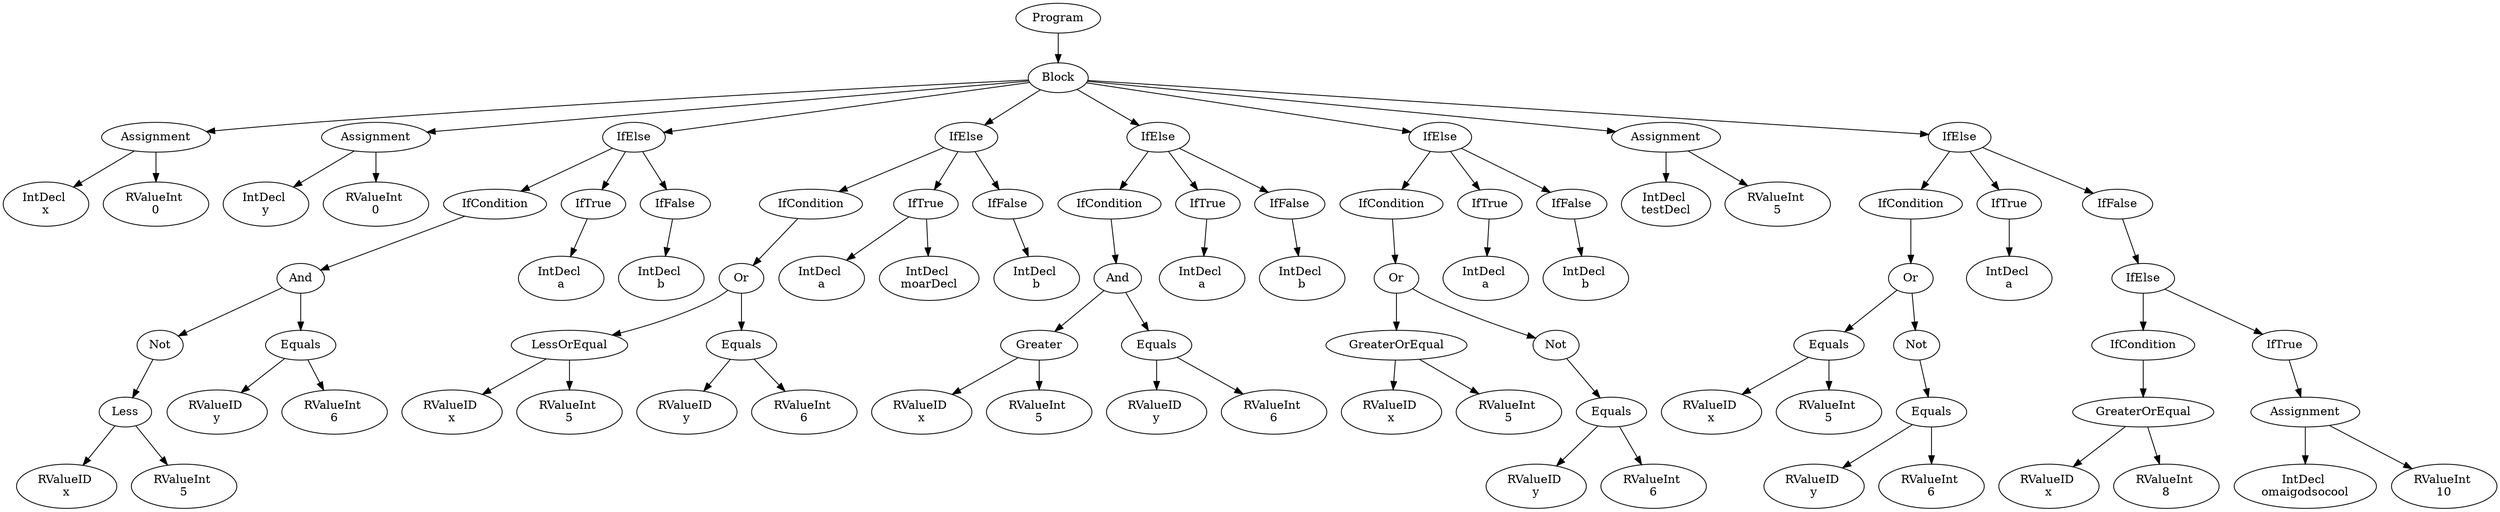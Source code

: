 digraph AST {
0 [label="Program"];
1 [label="Block"];
2 [label="Assignment"];
3 [label="IntDecl \nx"];
4 [label="RValueInt \n0"];
2 -> 3;
2 -> 4;
5 [label="Assignment"];
6 [label="IntDecl \ny"];
7 [label="RValueInt \n0"];
5 -> 6;
5 -> 7;
8 [label="IfElse"];
9 [label="IfCondition"];
10 [label="And"];
11 [label="Not"];
12 [label="Less"];
13 [label="RValueID \nx"];
14 [label="RValueInt \n5"];
12 -> 13;
12 -> 14;
11 -> 12;
15 [label="Equals"];
16 [label="RValueID \ny"];
17 [label="RValueInt \n6"];
15 -> 16;
15 -> 17;
10 -> 11;
10 -> 15;
9 -> 10;
18 [label="IfTrue"];
19 [label="IntDecl \na"];
18 -> 19;
20 [label="IfFalse"];
21 [label="IntDecl \nb"];
20 -> 21;
8 -> 9;
8 -> 18;
8 -> 20;
22 [label="IfElse"];
23 [label="IfCondition"];
24 [label="Or"];
25 [label="LessOrEqual"];
26 [label="RValueID \nx"];
27 [label="RValueInt \n5"];
25 -> 26;
25 -> 27;
28 [label="Equals"];
29 [label="RValueID \ny"];
30 [label="RValueInt \n6"];
28 -> 29;
28 -> 30;
24 -> 25;
24 -> 28;
23 -> 24;
31 [label="IfTrue"];
32 [label="IntDecl \na"];
33 [label="IntDecl \nmoarDecl"];
31 -> 32;
31 -> 33;
34 [label="IfFalse"];
35 [label="IntDecl \nb"];
34 -> 35;
22 -> 23;
22 -> 31;
22 -> 34;
36 [label="IfElse"];
37 [label="IfCondition"];
38 [label="And"];
39 [label="Greater"];
40 [label="RValueID \nx"];
41 [label="RValueInt \n5"];
39 -> 40;
39 -> 41;
42 [label="Equals"];
43 [label="RValueID \ny"];
44 [label="RValueInt \n6"];
42 -> 43;
42 -> 44;
38 -> 39;
38 -> 42;
37 -> 38;
45 [label="IfTrue"];
46 [label="IntDecl \na"];
45 -> 46;
47 [label="IfFalse"];
48 [label="IntDecl \nb"];
47 -> 48;
36 -> 37;
36 -> 45;
36 -> 47;
49 [label="IfElse"];
50 [label="IfCondition"];
51 [label="Or"];
52 [label="GreaterOrEqual"];
53 [label="RValueID \nx"];
54 [label="RValueInt \n5"];
52 -> 53;
52 -> 54;
55 [label="Not"];
56 [label="Equals"];
57 [label="RValueID \ny"];
58 [label="RValueInt \n6"];
56 -> 57;
56 -> 58;
55 -> 56;
51 -> 52;
51 -> 55;
50 -> 51;
59 [label="IfTrue"];
60 [label="IntDecl \na"];
59 -> 60;
61 [label="IfFalse"];
62 [label="IntDecl \nb"];
61 -> 62;
49 -> 50;
49 -> 59;
49 -> 61;
63 [label="Assignment"];
64 [label="IntDecl \ntestDecl"];
65 [label="RValueInt \n5"];
63 -> 64;
63 -> 65;
66 [label="IfElse"];
67 [label="IfCondition"];
68 [label="Or"];
69 [label="Equals"];
70 [label="RValueID \nx"];
71 [label="RValueInt \n5"];
69 -> 70;
69 -> 71;
72 [label="Not"];
73 [label="Equals"];
74 [label="RValueID \ny"];
75 [label="RValueInt \n6"];
73 -> 74;
73 -> 75;
72 -> 73;
68 -> 69;
68 -> 72;
67 -> 68;
76 [label="IfTrue"];
77 [label="IntDecl \na"];
76 -> 77;
78 [label="IfFalse"];
79 [label="IfElse"];
80 [label="IfCondition"];
81 [label="GreaterOrEqual"];
82 [label="RValueID \nx"];
83 [label="RValueInt \n8"];
81 -> 82;
81 -> 83;
80 -> 81;
84 [label="IfTrue"];
85 [label="Assignment"];
86 [label="IntDecl \nomaigodsocool"];
87 [label="RValueInt \n10"];
85 -> 86;
85 -> 87;
84 -> 85;
79 -> 80;
79 -> 84;
78 -> 79;
66 -> 67;
66 -> 76;
66 -> 78;
1 -> 2;
1 -> 5;
1 -> 8;
1 -> 22;
1 -> 36;
1 -> 49;
1 -> 63;
1 -> 66;
0 -> 1;
}